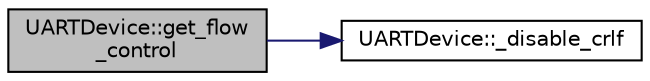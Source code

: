 digraph "UARTDevice::get_flow_control"
{
 // INTERACTIVE_SVG=YES
  edge [fontname="Helvetica",fontsize="10",labelfontname="Helvetica",labelfontsize="10"];
  node [fontname="Helvetica",fontsize="10",shape=record];
  rankdir="LR";
  Node1 [label="UARTDevice::get_flow\l_control",height=0.2,width=0.4,color="black", fillcolor="grey75", style="filled", fontcolor="black"];
  Node1 -> Node2 [color="midnightblue",fontsize="10",style="solid",fontname="Helvetica"];
  Node2 [label="UARTDevice::_disable_crlf",height=0.2,width=0.4,color="black", fillcolor="white", style="filled",URL="$classUARTDevice.html#a4787f68e432660ab99ecdb7c7b873b8f"];
}

